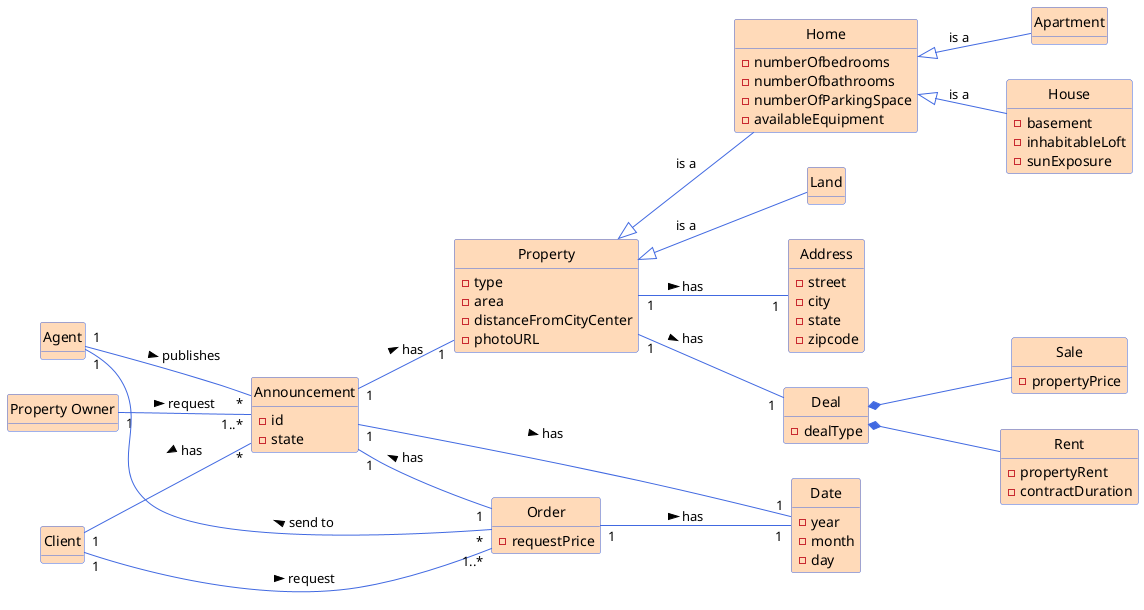 @startuml
'skinparam monochrome true
skinparam packageStyle rectangle
skinparam shadowing false
'skinparam linetype ortho
left to right direction
'skinparam classAttributeIconSize 0
hide circle
hide methods
'---------File styling---------
skinparam class {
    BackgroundColor PeachPuff
    ArrowColor RoyalBlue
    BorderColor RoyalBlue
}
'------------|Actors|----------------

class Agent

class "Property Owner" as PO

class Client {
}

class Property {
    - type
    - area
    - distanceFromCityCenter
    - photoURL
}

class Home {
    - numberOfbedrooms
    - numberOfbathrooms
    - numberOfParkingSpace
    - availableEquipment
}

class Land

class Apartment

class House {
    - basement
    - inhabitableLoft
    - sunExposure
}

class Announcement {
    - id
    - state
}

class Order {
    - requestPrice
}

class Address {
    - street
    - city
    - state
    - zipcode
}

class Deal {
    - dealType
}

class Sale {
    - propertyPrice
}

class Rent {
    - propertyRent
    - contractDuration
}

class Date {
    - year
    - month
    - day
}
'-------------------connections------------------
'Property Owner
PO "1" -- "1..*" Announcement : request >
'Announcement
Announcement "1" -- "1" Property : has >

'Agent
Agent "1" -- "*" Announcement : publishes >
Agent "1" -- "*" Order : send to  <

'Client
Client "1" -- "*" Announcement : has <
Client "1" -- "1..*" Order : request >

'Property
Property "1" -- "1" Address : has >

'Announcement
Announcement "1" -- "1" Order : has <
Property "1" -- "1" Deal : has >
Announcement "1" -- "1" Date : has >

'Deal
Deal *-- Sale
Deal *-- Rent

'Order
Order "1" -- "1" Date : has >
'--------------------heritage--------------------
Property <|-- Land : is a
Property <|-- Home : is a
Home <|-- Apartment : is a
Home <|-- House : is a

@enduml